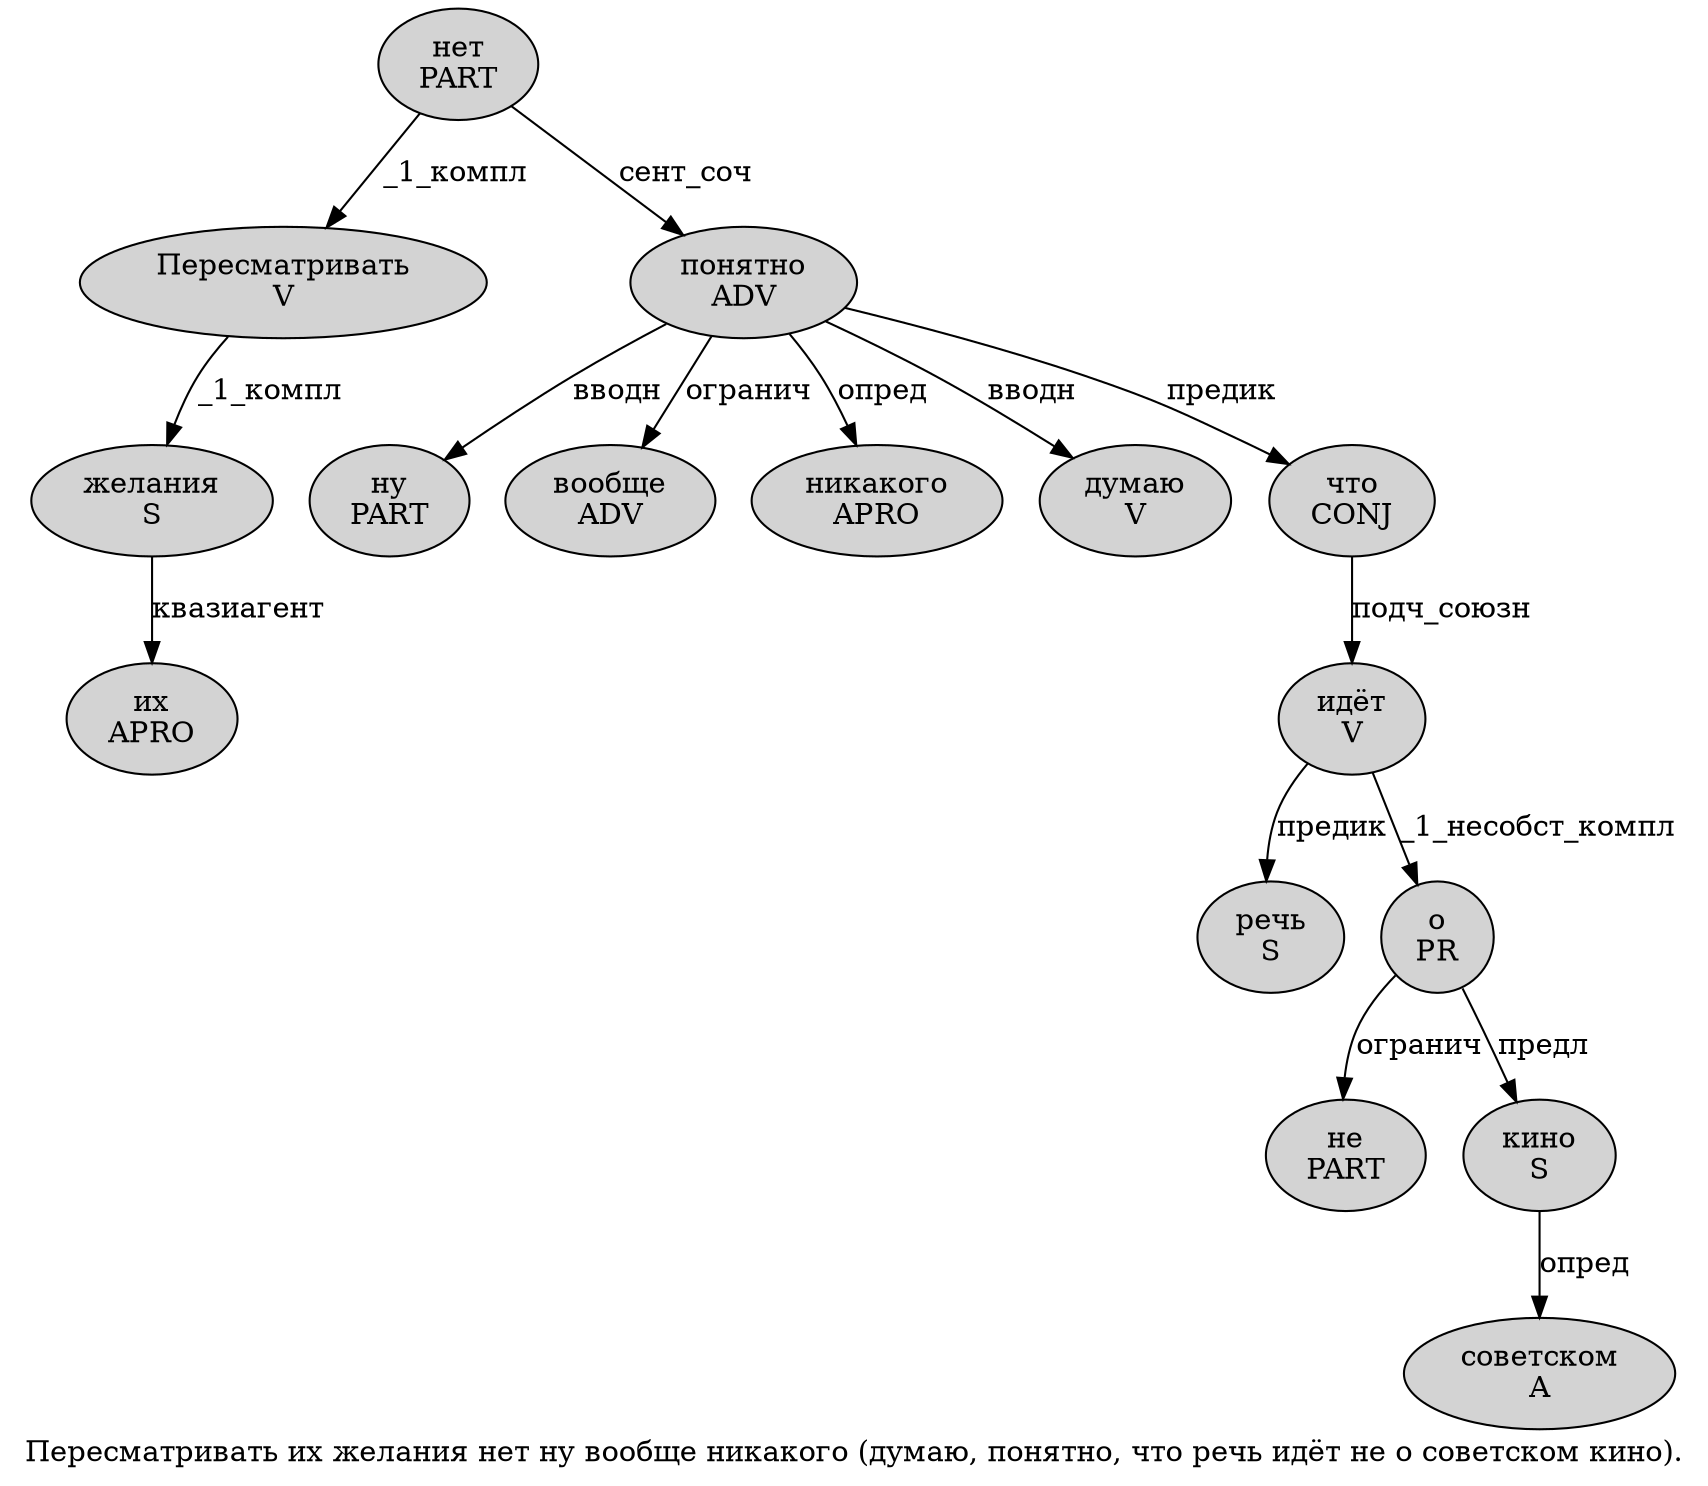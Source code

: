digraph SENTENCE_3423 {
	graph [label="Пересматривать их желания нет ну вообще никакого (думаю, понятно, что речь идёт не о советском кино)."]
	node [style=filled]
		0 [label="Пересматривать
V" color="" fillcolor=lightgray penwidth=1 shape=ellipse]
		1 [label="их
APRO" color="" fillcolor=lightgray penwidth=1 shape=ellipse]
		2 [label="желания
S" color="" fillcolor=lightgray penwidth=1 shape=ellipse]
		3 [label="нет
PART" color="" fillcolor=lightgray penwidth=1 shape=ellipse]
		4 [label="ну
PART" color="" fillcolor=lightgray penwidth=1 shape=ellipse]
		5 [label="вообще
ADV" color="" fillcolor=lightgray penwidth=1 shape=ellipse]
		6 [label="никакого
APRO" color="" fillcolor=lightgray penwidth=1 shape=ellipse]
		8 [label="думаю
V" color="" fillcolor=lightgray penwidth=1 shape=ellipse]
		10 [label="понятно
ADV" color="" fillcolor=lightgray penwidth=1 shape=ellipse]
		12 [label="что
CONJ" color="" fillcolor=lightgray penwidth=1 shape=ellipse]
		13 [label="речь
S" color="" fillcolor=lightgray penwidth=1 shape=ellipse]
		14 [label="идёт
V" color="" fillcolor=lightgray penwidth=1 shape=ellipse]
		15 [label="не
PART" color="" fillcolor=lightgray penwidth=1 shape=ellipse]
		16 [label="о
PR" color="" fillcolor=lightgray penwidth=1 shape=ellipse]
		17 [label="советском
A" color="" fillcolor=lightgray penwidth=1 shape=ellipse]
		18 [label="кино
S" color="" fillcolor=lightgray penwidth=1 shape=ellipse]
			18 -> 17 [label="опред"]
			0 -> 2 [label="_1_компл"]
			10 -> 4 [label="вводн"]
			10 -> 5 [label="огранич"]
			10 -> 6 [label="опред"]
			10 -> 8 [label="вводн"]
			10 -> 12 [label="предик"]
			14 -> 13 [label="предик"]
			14 -> 16 [label="_1_несобст_компл"]
			3 -> 0 [label="_1_компл"]
			3 -> 10 [label="сент_соч"]
			2 -> 1 [label="квазиагент"]
			12 -> 14 [label="подч_союзн"]
			16 -> 15 [label="огранич"]
			16 -> 18 [label="предл"]
}